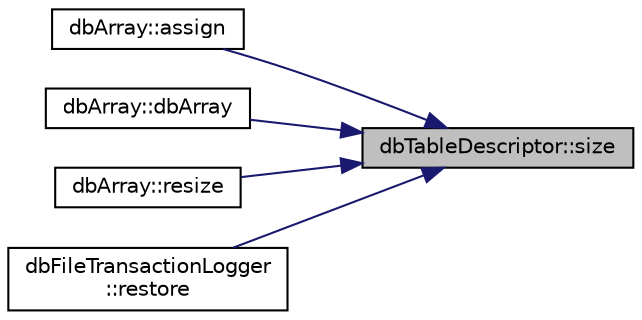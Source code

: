 digraph "dbTableDescriptor::size"
{
 // INTERACTIVE_SVG=YES
 // LATEX_PDF_SIZE
  edge [fontname="Helvetica",fontsize="10",labelfontname="Helvetica",labelfontsize="10"];
  node [fontname="Helvetica",fontsize="10",shape=record];
  rankdir="RL";
  Node1 [label="dbTableDescriptor::size",height=0.2,width=0.4,color="black", fillcolor="grey75", style="filled", fontcolor="black",tooltip=" "];
  Node1 -> Node2 [dir="back",color="midnightblue",fontsize="10",style="solid",fontname="Helvetica"];
  Node2 [label="dbArray::assign",height=0.2,width=0.4,color="black", fillcolor="white", style="filled",URL="$classdbArray.html#a3113760eb60e9b4105b39eb810418838",tooltip=" "];
  Node1 -> Node3 [dir="back",color="midnightblue",fontsize="10",style="solid",fontname="Helvetica"];
  Node3 [label="dbArray::dbArray",height=0.2,width=0.4,color="black", fillcolor="white", style="filled",URL="$classdbArray.html#a78dc092bfe63a7ac23859fdff1e23b60",tooltip=" "];
  Node1 -> Node4 [dir="back",color="midnightblue",fontsize="10",style="solid",fontname="Helvetica"];
  Node4 [label="dbArray::resize",height=0.2,width=0.4,color="black", fillcolor="white", style="filled",URL="$classdbArray.html#abd6d1fe56a158e9adc18c66f7aaebe8a",tooltip=" "];
  Node1 -> Node5 [dir="back",color="midnightblue",fontsize="10",style="solid",fontname="Helvetica"];
  Node5 [label="dbFileTransactionLogger\l::restore",height=0.2,width=0.4,color="black", fillcolor="white", style="filled",URL="$classdbFileTransactionLogger.html#a62fe3786e91e13fac9a60bd16f356bcf",tooltip=" "];
}
